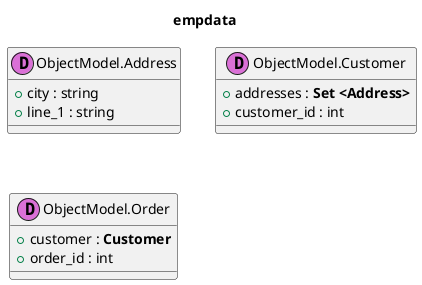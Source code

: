 @startuml
title empdata
''''''''''''''''''''''''''''''''''''''''''
''                                      ''
''  AUTOGENERATED CODE -- DO NOT EDIT!  ''
''                                      ''
''''''''''''''''''''''''''''''''''''''''''

class "ObjectModel.Address" as _0 << (D,orchid) >> {
+ city : string
+ line_1 : string
}
class "ObjectModel.Customer" as _1 << (D,orchid) >> {
+ addresses : **Set <Address>**
+ customer_id : int
}
class "ObjectModel.Order" as _2 << (D,orchid) >> {
+ customer : **Customer**
+ order_id : int
}
@enduml
